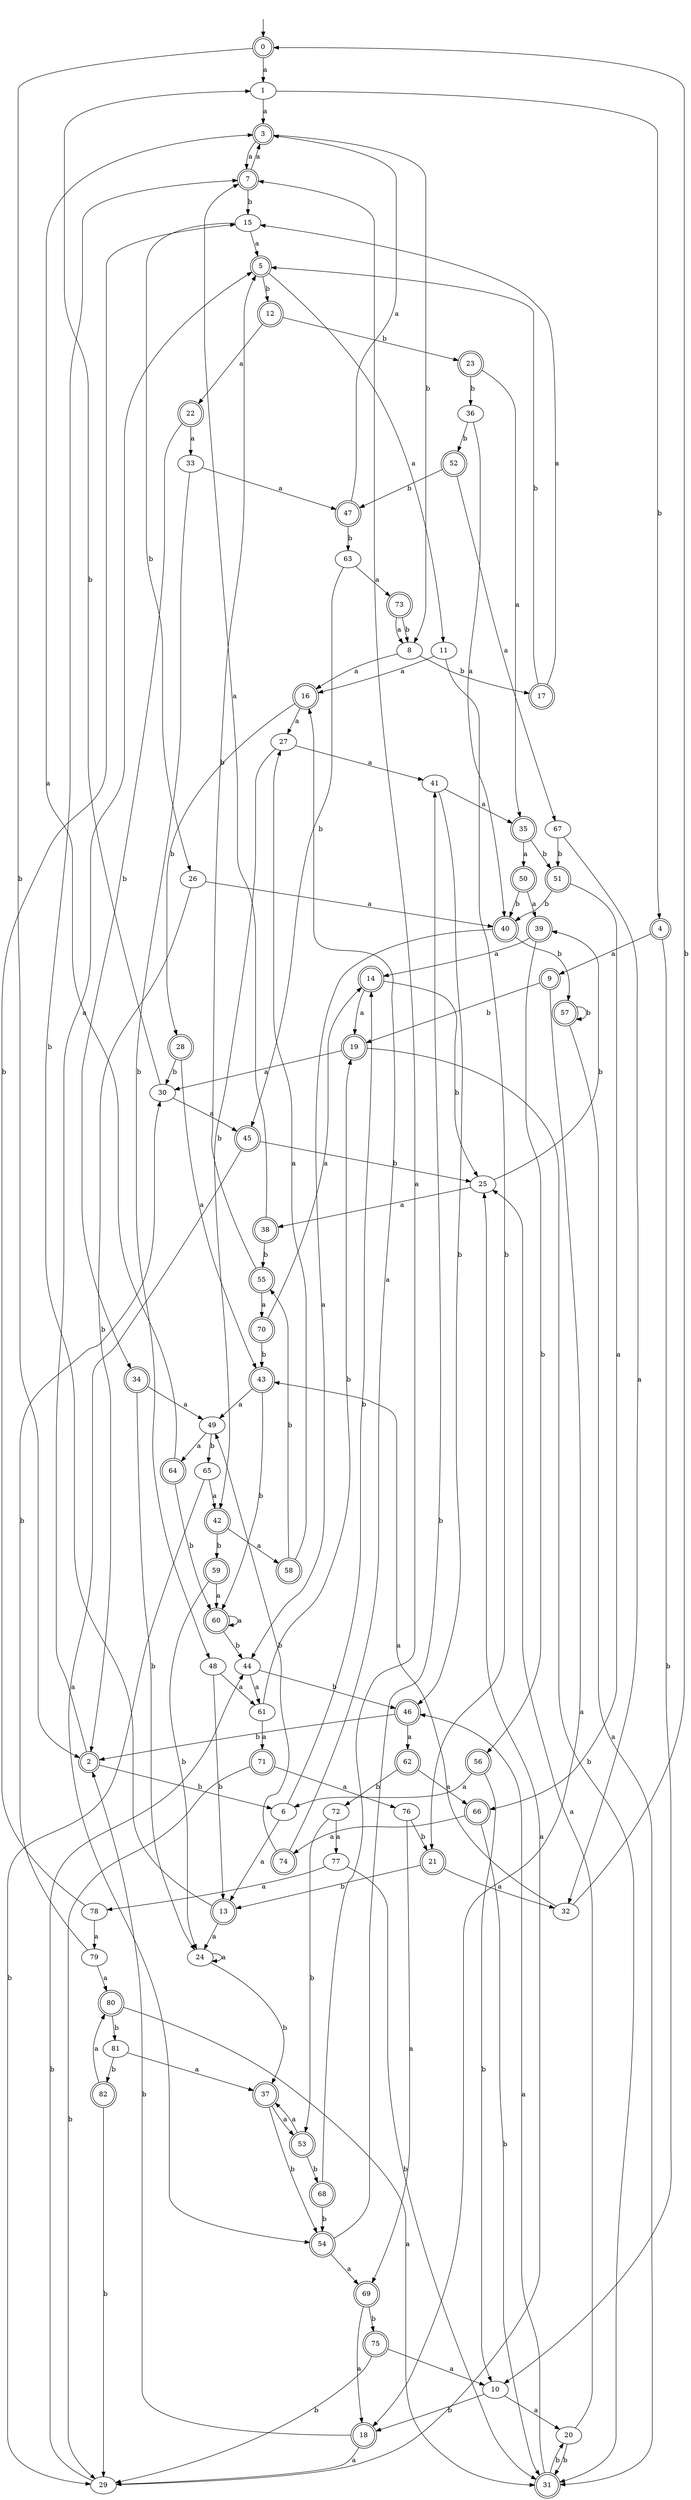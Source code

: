 digraph RandomDFA {
  __start0 [label="", shape=none];
  __start0 -> 0 [label=""];
  0 [shape=circle] [shape=doublecircle]
  0 -> 1 [label="a"]
  0 -> 2 [label="b"]
  1
  1 -> 3 [label="a"]
  1 -> 4 [label="b"]
  2 [shape=doublecircle]
  2 -> 5 [label="a"]
  2 -> 6 [label="b"]
  3 [shape=doublecircle]
  3 -> 7 [label="a"]
  3 -> 8 [label="b"]
  4 [shape=doublecircle]
  4 -> 9 [label="a"]
  4 -> 10 [label="b"]
  5 [shape=doublecircle]
  5 -> 11 [label="a"]
  5 -> 12 [label="b"]
  6
  6 -> 13 [label="a"]
  6 -> 14 [label="b"]
  7 [shape=doublecircle]
  7 -> 3 [label="a"]
  7 -> 15 [label="b"]
  8
  8 -> 16 [label="a"]
  8 -> 17 [label="b"]
  9 [shape=doublecircle]
  9 -> 18 [label="a"]
  9 -> 19 [label="b"]
  10
  10 -> 20 [label="a"]
  10 -> 18 [label="b"]
  11
  11 -> 16 [label="a"]
  11 -> 21 [label="b"]
  12 [shape=doublecircle]
  12 -> 22 [label="a"]
  12 -> 23 [label="b"]
  13 [shape=doublecircle]
  13 -> 24 [label="a"]
  13 -> 7 [label="b"]
  14 [shape=doublecircle]
  14 -> 19 [label="a"]
  14 -> 25 [label="b"]
  15
  15 -> 5 [label="a"]
  15 -> 26 [label="b"]
  16 [shape=doublecircle]
  16 -> 27 [label="a"]
  16 -> 28 [label="b"]
  17 [shape=doublecircle]
  17 -> 15 [label="a"]
  17 -> 5 [label="b"]
  18 [shape=doublecircle]
  18 -> 29 [label="a"]
  18 -> 2 [label="b"]
  19 [shape=doublecircle]
  19 -> 30 [label="a"]
  19 -> 31 [label="b"]
  20
  20 -> 25 [label="a"]
  20 -> 31 [label="b"]
  21 [shape=doublecircle]
  21 -> 32 [label="a"]
  21 -> 13 [label="b"]
  22 [shape=doublecircle]
  22 -> 33 [label="a"]
  22 -> 34 [label="b"]
  23 [shape=doublecircle]
  23 -> 35 [label="a"]
  23 -> 36 [label="b"]
  24
  24 -> 24 [label="a"]
  24 -> 37 [label="b"]
  25
  25 -> 38 [label="a"]
  25 -> 39 [label="b"]
  26
  26 -> 40 [label="a"]
  26 -> 2 [label="b"]
  27
  27 -> 41 [label="a"]
  27 -> 42 [label="b"]
  28 [shape=doublecircle]
  28 -> 43 [label="a"]
  28 -> 30 [label="b"]
  29
  29 -> 25 [label="a"]
  29 -> 44 [label="b"]
  30
  30 -> 45 [label="a"]
  30 -> 1 [label="b"]
  31 [shape=doublecircle]
  31 -> 46 [label="a"]
  31 -> 20 [label="b"]
  32
  32 -> 43 [label="a"]
  32 -> 0 [label="b"]
  33
  33 -> 47 [label="a"]
  33 -> 48 [label="b"]
  34 [shape=doublecircle]
  34 -> 49 [label="a"]
  34 -> 24 [label="b"]
  35 [shape=doublecircle]
  35 -> 50 [label="a"]
  35 -> 51 [label="b"]
  36
  36 -> 40 [label="a"]
  36 -> 52 [label="b"]
  37 [shape=doublecircle]
  37 -> 53 [label="a"]
  37 -> 54 [label="b"]
  38 [shape=doublecircle]
  38 -> 7 [label="a"]
  38 -> 55 [label="b"]
  39 [shape=doublecircle]
  39 -> 14 [label="a"]
  39 -> 56 [label="b"]
  40 [shape=doublecircle]
  40 -> 44 [label="a"]
  40 -> 57 [label="b"]
  41
  41 -> 35 [label="a"]
  41 -> 46 [label="b"]
  42 [shape=doublecircle]
  42 -> 58 [label="a"]
  42 -> 59 [label="b"]
  43 [shape=doublecircle]
  43 -> 49 [label="a"]
  43 -> 60 [label="b"]
  44
  44 -> 61 [label="a"]
  44 -> 46 [label="b"]
  45 [shape=doublecircle]
  45 -> 54 [label="a"]
  45 -> 25 [label="b"]
  46 [shape=doublecircle]
  46 -> 62 [label="a"]
  46 -> 2 [label="b"]
  47 [shape=doublecircle]
  47 -> 3 [label="a"]
  47 -> 63 [label="b"]
  48
  48 -> 61 [label="a"]
  48 -> 13 [label="b"]
  49
  49 -> 64 [label="a"]
  49 -> 65 [label="b"]
  50 [shape=doublecircle]
  50 -> 39 [label="a"]
  50 -> 40 [label="b"]
  51 [shape=doublecircle]
  51 -> 66 [label="a"]
  51 -> 40 [label="b"]
  52 [shape=doublecircle]
  52 -> 67 [label="a"]
  52 -> 47 [label="b"]
  53 [shape=doublecircle]
  53 -> 37 [label="a"]
  53 -> 68 [label="b"]
  54 [shape=doublecircle]
  54 -> 69 [label="a"]
  54 -> 41 [label="b"]
  55 [shape=doublecircle]
  55 -> 70 [label="a"]
  55 -> 5 [label="b"]
  56 [shape=doublecircle]
  56 -> 6 [label="a"]
  56 -> 10 [label="b"]
  57 [shape=doublecircle]
  57 -> 31 [label="a"]
  57 -> 57 [label="b"]
  58 [shape=doublecircle]
  58 -> 27 [label="a"]
  58 -> 55 [label="b"]
  59 [shape=doublecircle]
  59 -> 60 [label="a"]
  59 -> 24 [label="b"]
  60 [shape=doublecircle]
  60 -> 60 [label="a"]
  60 -> 44 [label="b"]
  61
  61 -> 71 [label="a"]
  61 -> 19 [label="b"]
  62 [shape=doublecircle]
  62 -> 66 [label="a"]
  62 -> 72 [label="b"]
  63
  63 -> 73 [label="a"]
  63 -> 45 [label="b"]
  64 [shape=doublecircle]
  64 -> 3 [label="a"]
  64 -> 60 [label="b"]
  65
  65 -> 42 [label="a"]
  65 -> 29 [label="b"]
  66 [shape=doublecircle]
  66 -> 74 [label="a"]
  66 -> 31 [label="b"]
  67
  67 -> 32 [label="a"]
  67 -> 51 [label="b"]
  68 [shape=doublecircle]
  68 -> 7 [label="a"]
  68 -> 54 [label="b"]
  69 [shape=doublecircle]
  69 -> 18 [label="a"]
  69 -> 75 [label="b"]
  70 [shape=doublecircle]
  70 -> 14 [label="a"]
  70 -> 43 [label="b"]
  71 [shape=doublecircle]
  71 -> 76 [label="a"]
  71 -> 29 [label="b"]
  72
  72 -> 77 [label="a"]
  72 -> 53 [label="b"]
  73 [shape=doublecircle]
  73 -> 8 [label="a"]
  73 -> 8 [label="b"]
  74 [shape=doublecircle]
  74 -> 16 [label="a"]
  74 -> 49 [label="b"]
  75 [shape=doublecircle]
  75 -> 10 [label="a"]
  75 -> 29 [label="b"]
  76
  76 -> 69 [label="a"]
  76 -> 21 [label="b"]
  77
  77 -> 78 [label="a"]
  77 -> 31 [label="b"]
  78
  78 -> 79 [label="a"]
  78 -> 15 [label="b"]
  79
  79 -> 80 [label="a"]
  79 -> 30 [label="b"]
  80 [shape=doublecircle]
  80 -> 31 [label="a"]
  80 -> 81 [label="b"]
  81
  81 -> 37 [label="a"]
  81 -> 82 [label="b"]
  82 [shape=doublecircle]
  82 -> 80 [label="a"]
  82 -> 29 [label="b"]
}
